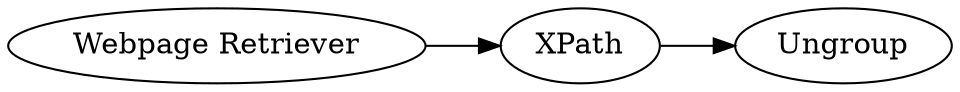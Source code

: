 digraph {
	8 -> 9
	9 -> 11
	11 [label=Ungroup]
	8 [label="Webpage Retriever"]
	9 [label=XPath]
	rankdir=LR
}
